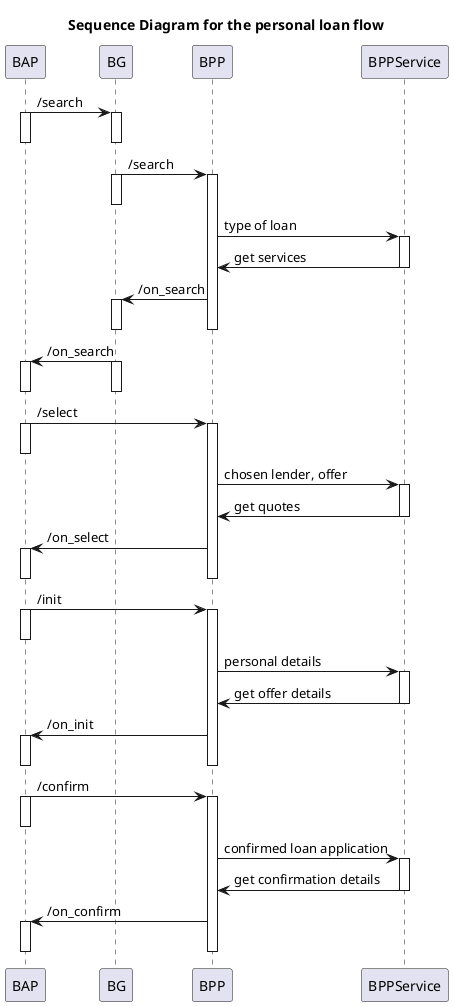 @startuml personal-loan
title Sequence Diagram for the personal loan flow

BAP -> BG: /search
activate BAP
activate BG
deactivate BAP
deactivate BG

BG -> BPP: /search
activate BG
activate BPP
deactivate BG


BPP -> BPPService: type of loan
activate BPPService

BPPService -> BPP: get services
deactivate BPPService


BPP -> BG: /on_search
activate BG
deactivate BPP
deactivate BG

BG -> BAP: /on_search
activate BAP
activate BG
deactivate BAP
deactivate BG

BAP -> BPP: /select
activate BAP
activate BPP
deactivate BAP

BPP -> BPPService: chosen lender, offer
activate BPPService

BPPService -> BPP: get quotes
deactivate BPPService

BPP -> BAP: /on_select
activate BAP
deactivate BPP
deactivate BAP

BAP -> BPP: /init
activate BAP
activate BPP
deactivate BAP

BPP -> BPPService: personal details
activate BPPService

BPPService -> BPP: get offer details
deactivate BPPService

BPP -> BAP: /on_init
activate BAP
deactivate BPP
deactivate BAP

BAP -> BPP: /confirm
activate BAP
activate BPP
deactivate BAP

BPP -> BPPService: confirmed loan application
activate BPPService

BPPService -> BPP: get confirmation details
deactivate BPPService

BPP -> BAP: /on_confirm
activate BAP
deactivate BPP
deactivate BAP

@enduml